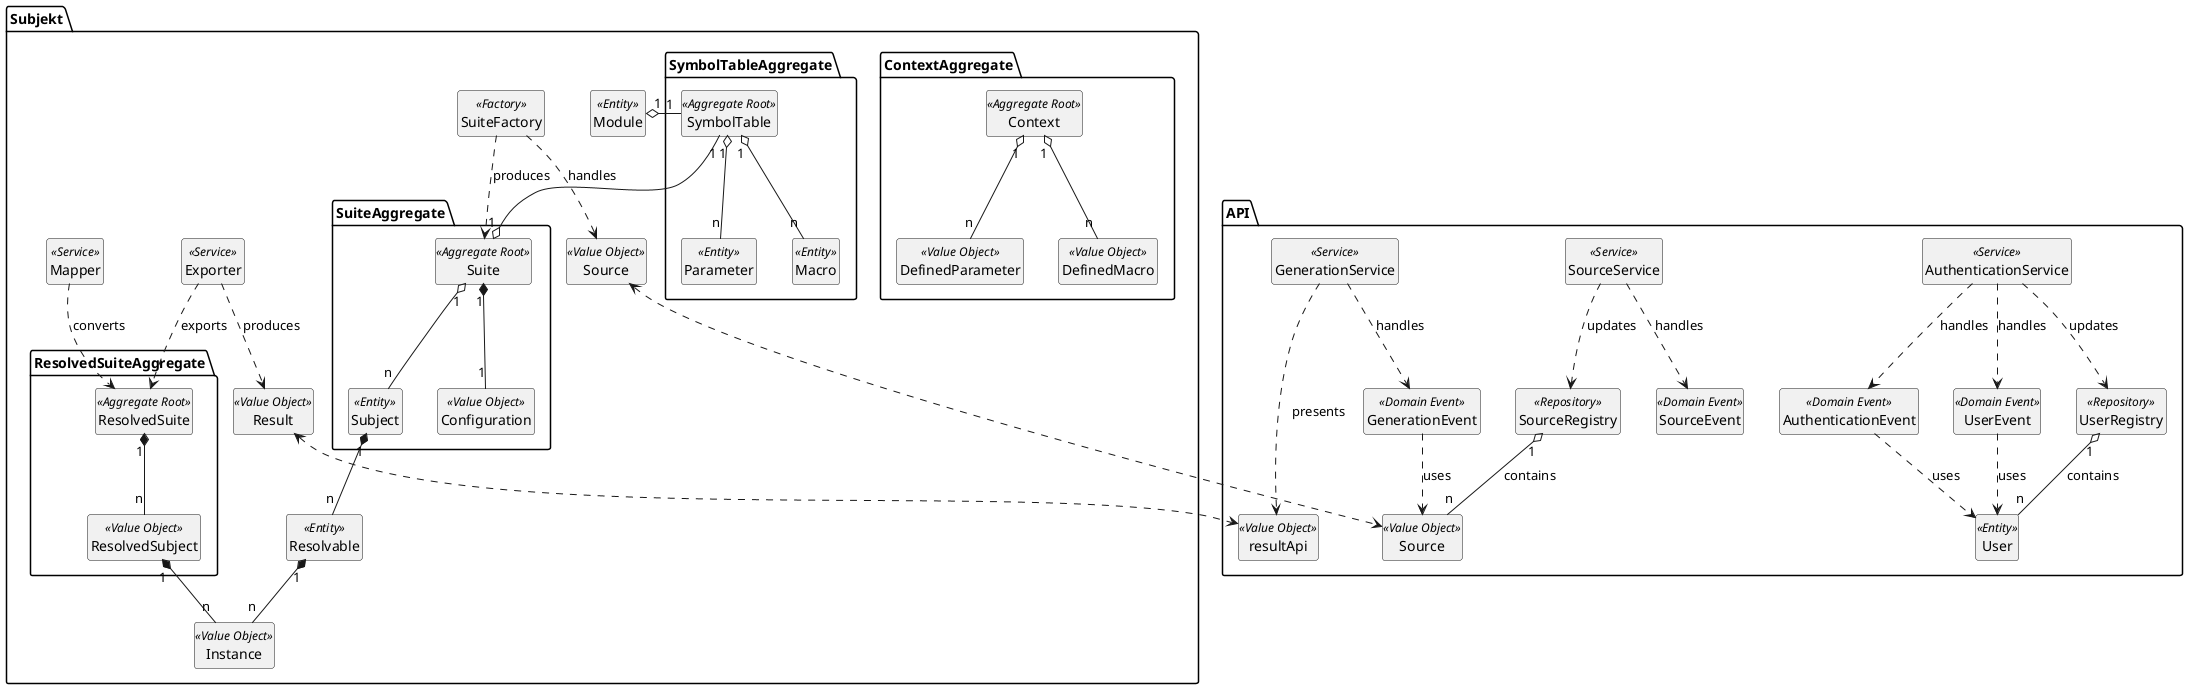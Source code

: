 @startuml
hide empty members
hide <<Entity>> circle
hide <<Value Object>> circle
hide <<Factory>> circle
hide <<Service>> circle
hide <<Domain Event>> circle
hide <<Aggregate Root>> circle
hide <<Repository>> circle

package Subjekt {
    package SuiteAggregate  {
        class Suite <<Aggregate Root>>

        Suite "1" o-- "n" Subject
        Suite "1" *-- "1" Configuration

        class Subject <<Entity>>
        class Configuration <<Value Object>>
    }

    class sourceSubjekt as "Source" <<Value Object>>
    class SuiteFactory <<Factory>>
    SuiteFactory ..> Suite : "produces"
    SuiteFactory ..> sourceSubjekt : "handles"

    package ContextAggregate {
        class Context <<Aggregate Root>>

        Context "1" o-- "n" DefinedParameter
        Context "1" o-- "n" DefinedMacro

        class DefinedParameter <<Value Object>>
        class DefinedMacro <<Value Object>>
    }

    class Module <<Entity>>

    package SymbolTableAggregate {

        class SymbolTable <<Aggregate Root>>

        SymbolTable "1" o-- "n" Parameter
        SymbolTable "1" o-- "n" Macro

        class Parameter <<Entity>>
        class Macro <<Entity>>
    }

    SymbolTable "1" --o "1" Suite
    SymbolTable "1" -o "1" Module

    package ResolvedSuiteAggregate {
        class ResolvedSuite <<Aggregate Root>>

        ResolvedSuite "1" *-- "n" ResolvedSubject
        class ResolvedSubject <<Value Object>>
    }

    Subject "1" *-- "n" Resolvable
    Resolvable "1" *-- "n" Instance
    ResolvedSubject "1" *-- "n" Instance

    class Resolvable <<Entity>>
    class Instance <<Value Object>>

    class Exporter <<Service>>
    class resultSubjekt as "Result" <<Value Object>>

    class Mapper <<Service>>

    Mapper ..> ResolvedSuite : "converts"
    Exporter ..> ResolvedSuite : "exports"
    Exporter ..> resultSubjekt : "produces"
}

package API {
    class User <<Entity>>
    class sourceApi as "Source" <<Value Object>>

    sourceSubjekt <.> sourceApi
    resultSubjekt <..> resultApi

    class resultApi as "Result" <<Value Object>>
    class UserRegistry <<Repository>>

    UserRegistry "1" o-- "n" User : "contains"

    class SourceRegistry <<Repository>>

    SourceRegistry "1" o-- "n" sourceApi : "contains"

    class AuthenticationService <<Service>>

    AuthenticationService ..> AuthenticationEvent : "handles"
    AuthenticationEvent ..> User : "uses"
    AuthenticationService ..> UserRegistry : "updates"
    UserEvent ..> User : "uses"
    AuthenticationService ..> UserEvent : "handles"

    class SourceService <<Service>>

    SourceService ..> SourceEvent : "handles"
    SourceService ..> SourceRegistry : "updates"

    class GenerationService <<Service>>

    GenerationService ..> GenerationEvent : "handles"
    GenerationEvent ..> sourceApi : "uses"
    GenerationService ...> resultApi: "presents"

    class AuthenticationEvent <<Domain Event>>
    class UserEvent <<Domain Event>>
    class SourceEvent <<Domain Event>>
    class GenerationEvent <<Domain Event>>
}

@enduml